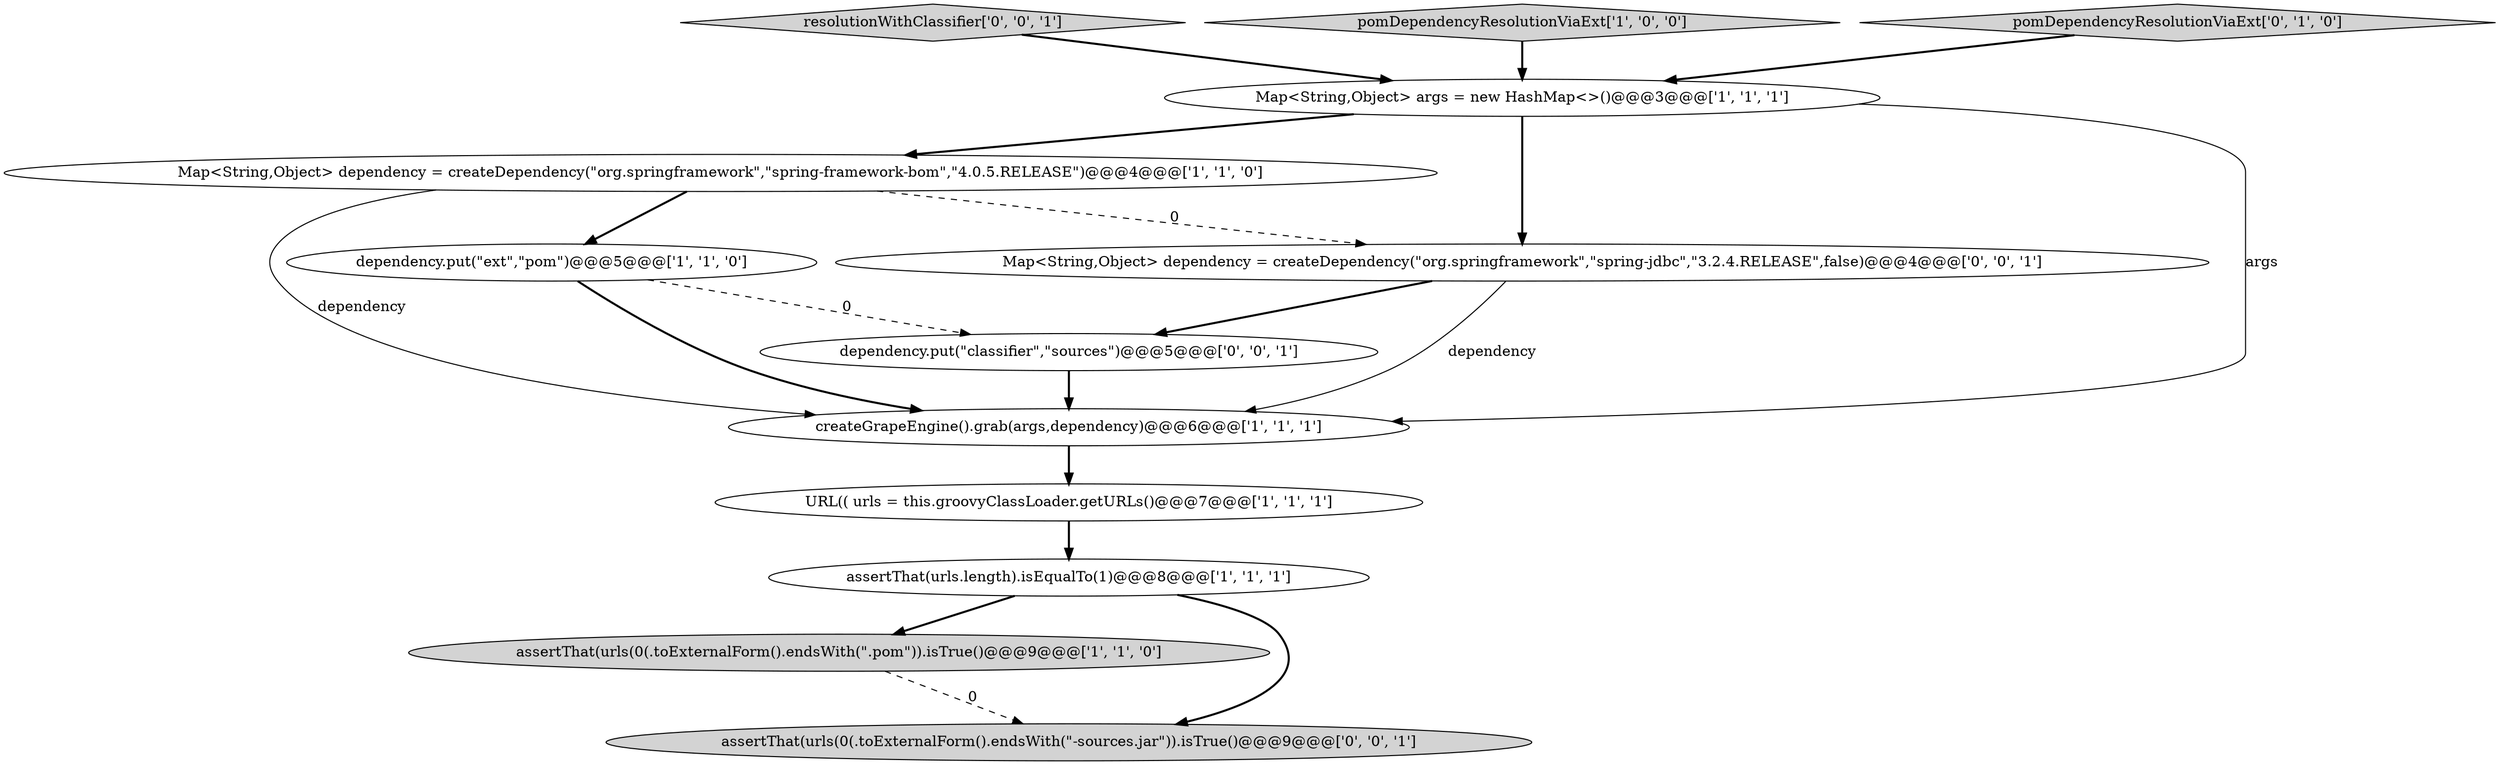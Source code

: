digraph {
7 [style = filled, label = "URL(( urls = this.groovyClassLoader.getURLs()@@@7@@@['1', '1', '1']", fillcolor = white, shape = ellipse image = "AAA0AAABBB1BBB"];
6 [style = filled, label = "dependency.put(\"ext\",\"pom\")@@@5@@@['1', '1', '0']", fillcolor = white, shape = ellipse image = "AAA0AAABBB1BBB"];
5 [style = filled, label = "Map<String,Object> dependency = createDependency(\"org.springframework\",\"spring-framework-bom\",\"4.0.5.RELEASE\")@@@4@@@['1', '1', '0']", fillcolor = white, shape = ellipse image = "AAA0AAABBB1BBB"];
11 [style = filled, label = "resolutionWithClassifier['0', '0', '1']", fillcolor = lightgray, shape = diamond image = "AAA0AAABBB3BBB"];
0 [style = filled, label = "assertThat(urls(0(.toExternalForm().endsWith(\".pom\")).isTrue()@@@9@@@['1', '1', '0']", fillcolor = lightgray, shape = ellipse image = "AAA0AAABBB1BBB"];
1 [style = filled, label = "pomDependencyResolutionViaExt['1', '0', '0']", fillcolor = lightgray, shape = diamond image = "AAA0AAABBB1BBB"];
4 [style = filled, label = "assertThat(urls.length).isEqualTo(1)@@@8@@@['1', '1', '1']", fillcolor = white, shape = ellipse image = "AAA0AAABBB1BBB"];
8 [style = filled, label = "pomDependencyResolutionViaExt['0', '1', '0']", fillcolor = lightgray, shape = diamond image = "AAA0AAABBB2BBB"];
9 [style = filled, label = "assertThat(urls(0(.toExternalForm().endsWith(\"-sources.jar\")).isTrue()@@@9@@@['0', '0', '1']", fillcolor = lightgray, shape = ellipse image = "AAA0AAABBB3BBB"];
12 [style = filled, label = "Map<String,Object> dependency = createDependency(\"org.springframework\",\"spring-jdbc\",\"3.2.4.RELEASE\",false)@@@4@@@['0', '0', '1']", fillcolor = white, shape = ellipse image = "AAA0AAABBB3BBB"];
10 [style = filled, label = "dependency.put(\"classifier\",\"sources\")@@@5@@@['0', '0', '1']", fillcolor = white, shape = ellipse image = "AAA0AAABBB3BBB"];
3 [style = filled, label = "Map<String,Object> args = new HashMap<>()@@@3@@@['1', '1', '1']", fillcolor = white, shape = ellipse image = "AAA0AAABBB1BBB"];
2 [style = filled, label = "createGrapeEngine().grab(args,dependency)@@@6@@@['1', '1', '1']", fillcolor = white, shape = ellipse image = "AAA0AAABBB1BBB"];
1->3 [style = bold, label=""];
4->9 [style = bold, label=""];
10->2 [style = bold, label=""];
3->5 [style = bold, label=""];
12->10 [style = bold, label=""];
5->2 [style = solid, label="dependency"];
5->12 [style = dashed, label="0"];
2->7 [style = bold, label=""];
7->4 [style = bold, label=""];
5->6 [style = bold, label=""];
3->12 [style = bold, label=""];
3->2 [style = solid, label="args"];
0->9 [style = dashed, label="0"];
11->3 [style = bold, label=""];
12->2 [style = solid, label="dependency"];
4->0 [style = bold, label=""];
6->10 [style = dashed, label="0"];
8->3 [style = bold, label=""];
6->2 [style = bold, label=""];
}
